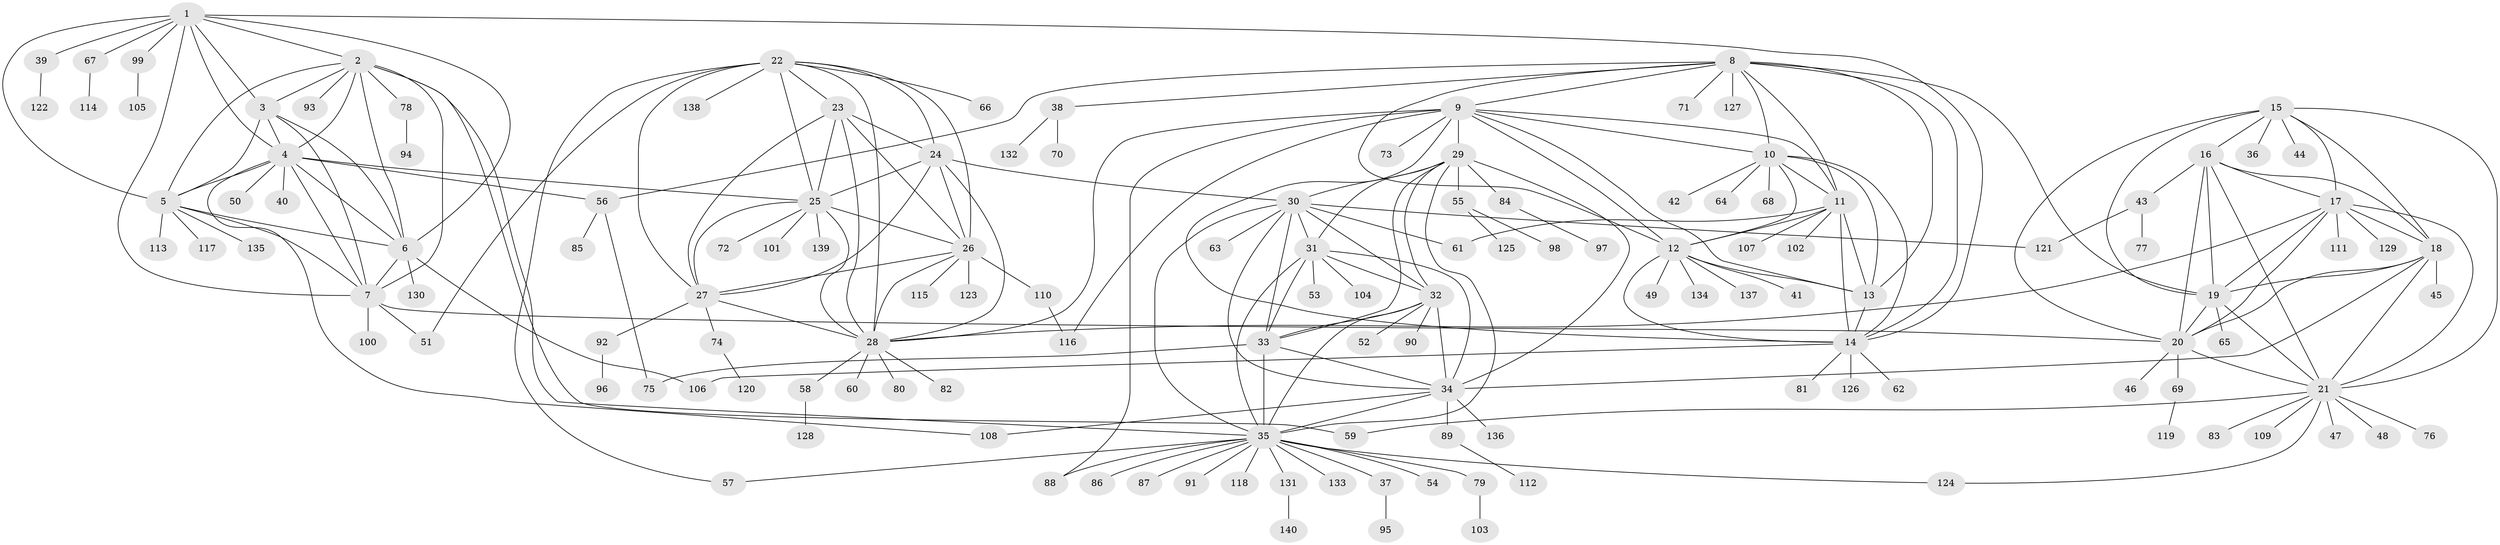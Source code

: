 // coarse degree distribution, {9: 0.08571428571428572, 8: 0.07142857142857142, 5: 0.05714285714285714, 6: 0.07142857142857142, 7: 0.014285714285714285, 12: 0.014285714285714285, 4: 0.014285714285714285, 17: 0.014285714285714285, 1: 0.4714285714285714, 2: 0.14285714285714285, 3: 0.04285714285714286}
// Generated by graph-tools (version 1.1) at 2025/52/03/04/25 22:52:12]
// undirected, 140 vertices, 232 edges
graph export_dot {
  node [color=gray90,style=filled];
  1;
  2;
  3;
  4;
  5;
  6;
  7;
  8;
  9;
  10;
  11;
  12;
  13;
  14;
  15;
  16;
  17;
  18;
  19;
  20;
  21;
  22;
  23;
  24;
  25;
  26;
  27;
  28;
  29;
  30;
  31;
  32;
  33;
  34;
  35;
  36;
  37;
  38;
  39;
  40;
  41;
  42;
  43;
  44;
  45;
  46;
  47;
  48;
  49;
  50;
  51;
  52;
  53;
  54;
  55;
  56;
  57;
  58;
  59;
  60;
  61;
  62;
  63;
  64;
  65;
  66;
  67;
  68;
  69;
  70;
  71;
  72;
  73;
  74;
  75;
  76;
  77;
  78;
  79;
  80;
  81;
  82;
  83;
  84;
  85;
  86;
  87;
  88;
  89;
  90;
  91;
  92;
  93;
  94;
  95;
  96;
  97;
  98;
  99;
  100;
  101;
  102;
  103;
  104;
  105;
  106;
  107;
  108;
  109;
  110;
  111;
  112;
  113;
  114;
  115;
  116;
  117;
  118;
  119;
  120;
  121;
  122;
  123;
  124;
  125;
  126;
  127;
  128;
  129;
  130;
  131;
  132;
  133;
  134;
  135;
  136;
  137;
  138;
  139;
  140;
  1 -- 2;
  1 -- 3;
  1 -- 4;
  1 -- 5;
  1 -- 6;
  1 -- 7;
  1 -- 14;
  1 -- 39;
  1 -- 67;
  1 -- 99;
  2 -- 3;
  2 -- 4;
  2 -- 5;
  2 -- 6;
  2 -- 7;
  2 -- 35;
  2 -- 59;
  2 -- 78;
  2 -- 93;
  3 -- 4;
  3 -- 5;
  3 -- 6;
  3 -- 7;
  4 -- 5;
  4 -- 6;
  4 -- 7;
  4 -- 25;
  4 -- 40;
  4 -- 50;
  4 -- 56;
  4 -- 108;
  5 -- 6;
  5 -- 7;
  5 -- 113;
  5 -- 117;
  5 -- 135;
  6 -- 7;
  6 -- 106;
  6 -- 130;
  7 -- 20;
  7 -- 51;
  7 -- 100;
  8 -- 9;
  8 -- 10;
  8 -- 11;
  8 -- 12;
  8 -- 13;
  8 -- 14;
  8 -- 19;
  8 -- 38;
  8 -- 56;
  8 -- 71;
  8 -- 127;
  9 -- 10;
  9 -- 11;
  9 -- 12;
  9 -- 13;
  9 -- 14;
  9 -- 28;
  9 -- 29;
  9 -- 73;
  9 -- 88;
  9 -- 116;
  10 -- 11;
  10 -- 12;
  10 -- 13;
  10 -- 14;
  10 -- 42;
  10 -- 64;
  10 -- 68;
  11 -- 12;
  11 -- 13;
  11 -- 14;
  11 -- 61;
  11 -- 102;
  11 -- 107;
  12 -- 13;
  12 -- 14;
  12 -- 41;
  12 -- 49;
  12 -- 134;
  12 -- 137;
  13 -- 14;
  14 -- 62;
  14 -- 81;
  14 -- 106;
  14 -- 126;
  15 -- 16;
  15 -- 17;
  15 -- 18;
  15 -- 19;
  15 -- 20;
  15 -- 21;
  15 -- 36;
  15 -- 44;
  16 -- 17;
  16 -- 18;
  16 -- 19;
  16 -- 20;
  16 -- 21;
  16 -- 43;
  17 -- 18;
  17 -- 19;
  17 -- 20;
  17 -- 21;
  17 -- 28;
  17 -- 111;
  17 -- 129;
  18 -- 19;
  18 -- 20;
  18 -- 21;
  18 -- 34;
  18 -- 45;
  19 -- 20;
  19 -- 21;
  19 -- 65;
  20 -- 21;
  20 -- 46;
  20 -- 69;
  21 -- 47;
  21 -- 48;
  21 -- 59;
  21 -- 76;
  21 -- 83;
  21 -- 109;
  21 -- 124;
  22 -- 23;
  22 -- 24;
  22 -- 25;
  22 -- 26;
  22 -- 27;
  22 -- 28;
  22 -- 51;
  22 -- 57;
  22 -- 66;
  22 -- 138;
  23 -- 24;
  23 -- 25;
  23 -- 26;
  23 -- 27;
  23 -- 28;
  24 -- 25;
  24 -- 26;
  24 -- 27;
  24 -- 28;
  24 -- 30;
  25 -- 26;
  25 -- 27;
  25 -- 28;
  25 -- 72;
  25 -- 101;
  25 -- 139;
  26 -- 27;
  26 -- 28;
  26 -- 110;
  26 -- 115;
  26 -- 123;
  27 -- 28;
  27 -- 74;
  27 -- 92;
  28 -- 58;
  28 -- 60;
  28 -- 80;
  28 -- 82;
  29 -- 30;
  29 -- 31;
  29 -- 32;
  29 -- 33;
  29 -- 34;
  29 -- 35;
  29 -- 55;
  29 -- 84;
  30 -- 31;
  30 -- 32;
  30 -- 33;
  30 -- 34;
  30 -- 35;
  30 -- 61;
  30 -- 63;
  30 -- 121;
  31 -- 32;
  31 -- 33;
  31 -- 34;
  31 -- 35;
  31 -- 53;
  31 -- 104;
  32 -- 33;
  32 -- 34;
  32 -- 35;
  32 -- 52;
  32 -- 90;
  33 -- 34;
  33 -- 35;
  33 -- 75;
  34 -- 35;
  34 -- 89;
  34 -- 108;
  34 -- 136;
  35 -- 37;
  35 -- 54;
  35 -- 57;
  35 -- 79;
  35 -- 86;
  35 -- 87;
  35 -- 88;
  35 -- 91;
  35 -- 118;
  35 -- 124;
  35 -- 131;
  35 -- 133;
  37 -- 95;
  38 -- 70;
  38 -- 132;
  39 -- 122;
  43 -- 77;
  43 -- 121;
  55 -- 98;
  55 -- 125;
  56 -- 75;
  56 -- 85;
  58 -- 128;
  67 -- 114;
  69 -- 119;
  74 -- 120;
  78 -- 94;
  79 -- 103;
  84 -- 97;
  89 -- 112;
  92 -- 96;
  99 -- 105;
  110 -- 116;
  131 -- 140;
}
